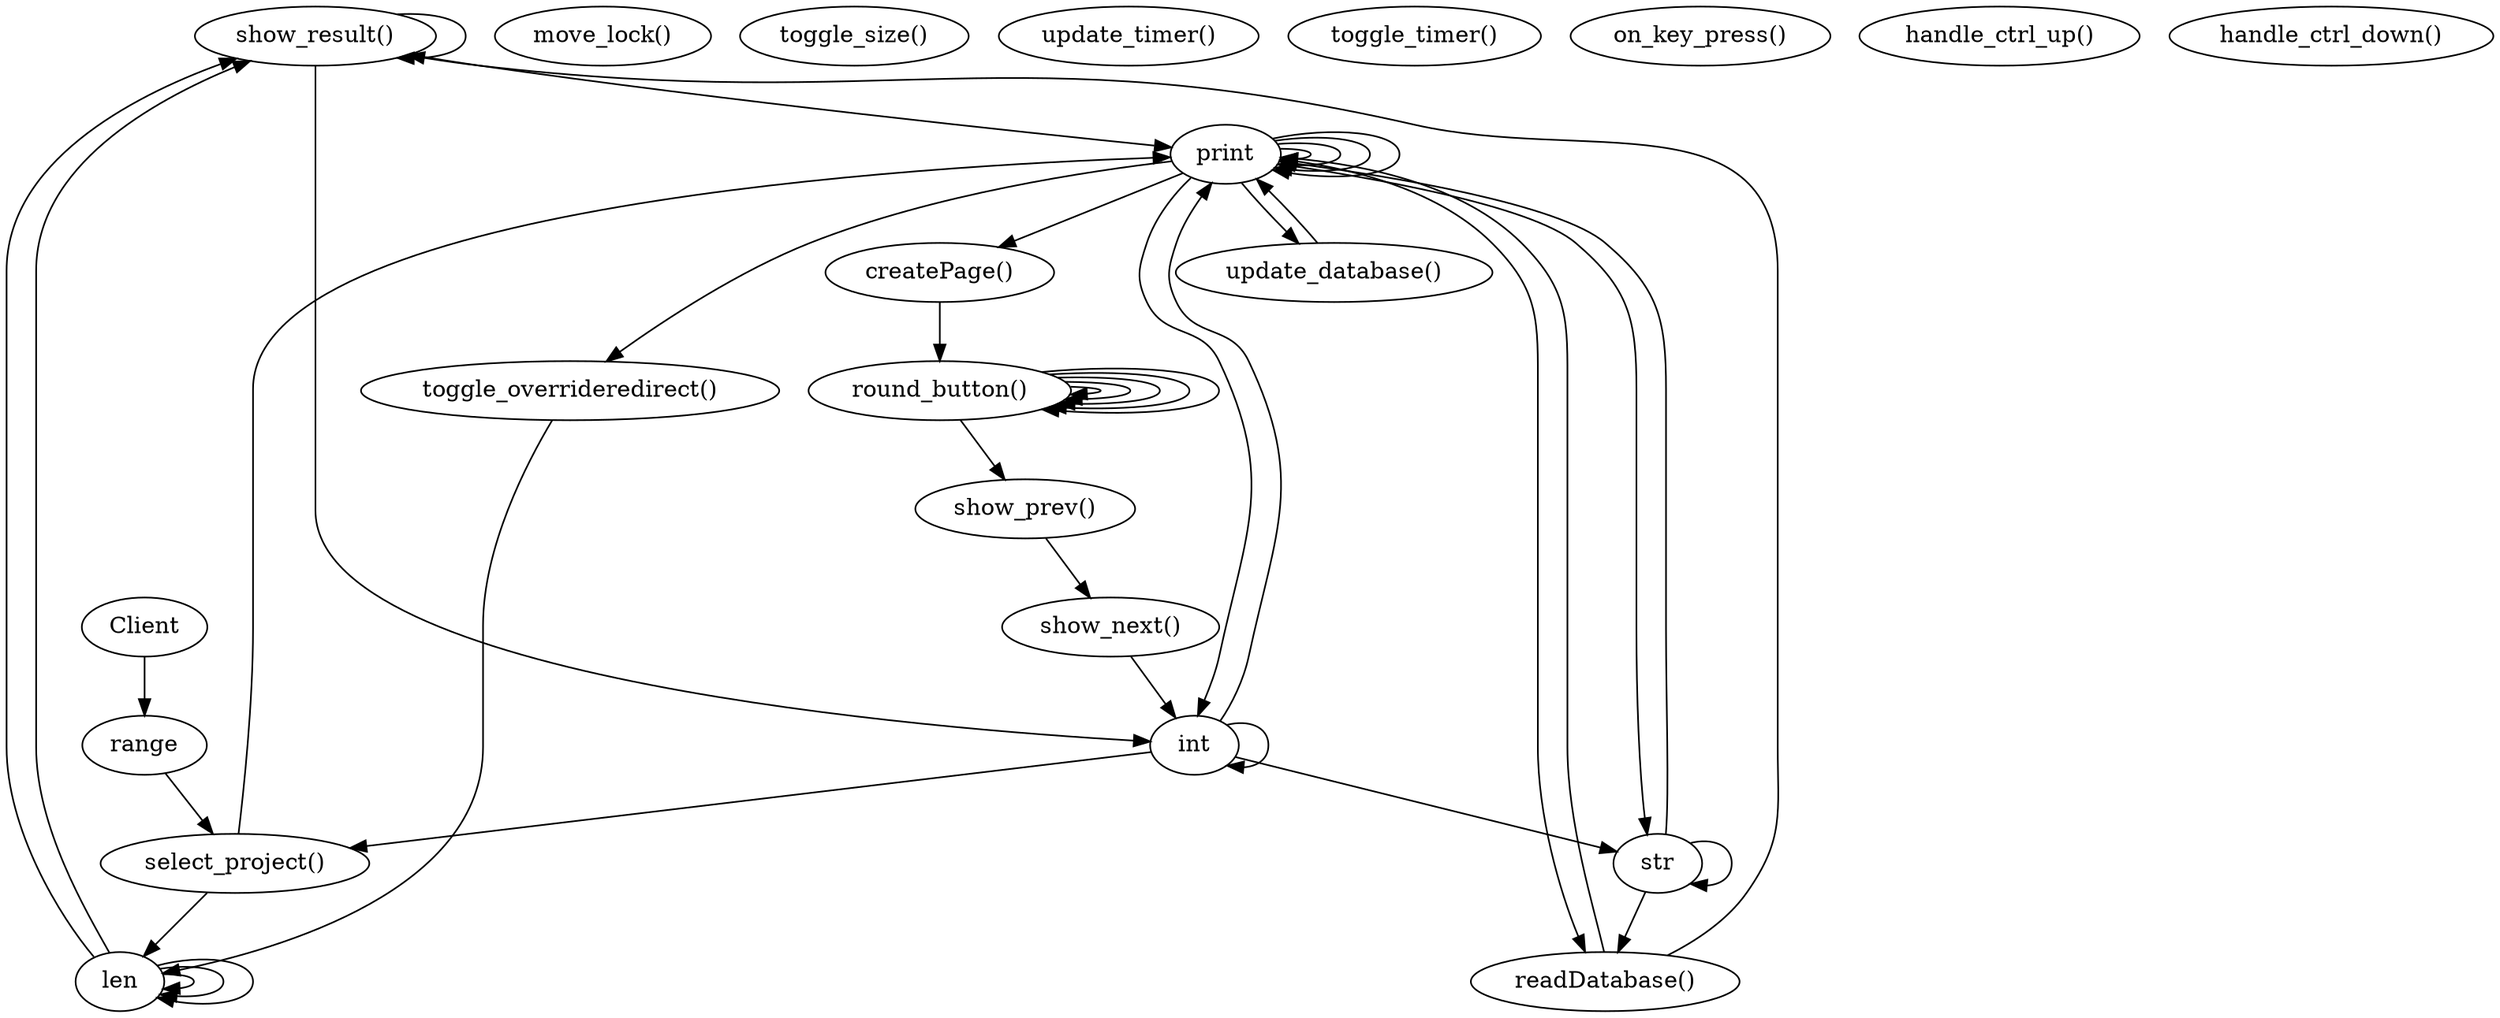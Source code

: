 // Python Code Flow Diagram
digraph {
	show_result [label="show_result()"]
	readDatabase [label="readDatabase()"]
	createPage [label="createPage()"]
	update_database [label="update_database()"]
	move_lock [label="move_lock()"]
	show_next [label="show_next()"]
	show_prev [label="show_prev()"]
	toggle_overrideredirect [label="toggle_overrideredirect()"]
	toggle_size [label="toggle_size()"]
	update_timer [label="update_timer()"]
	toggle_timer [label="toggle_timer()"]
	select_project [label="select_project()"]
	round_button [label="round_button()"]
	on_key_press [label="on_key_press()"]
	handle_ctrl_up [label="handle_ctrl_up()"]
	handle_ctrl_down [label="handle_ctrl_down()"]
	Client -> range
	range -> select_project
	select_project -> len
	len -> len
	len -> len
	len -> show_result
	show_result -> print
	print -> update_database
	update_database -> print
	print -> str
	str -> readDatabase
	readDatabase -> print
	print -> toggle_overrideredirect
	toggle_overrideredirect -> len
	len -> len
	len -> show_result
	show_result -> show_result
	show_result -> int
	int -> str
	str -> str
	str -> print
	print -> int
	int -> int
	int -> print
	print -> print
	print -> print
	print -> createPage
	createPage -> round_button
	round_button -> round_button
	round_button -> round_button
	round_button -> round_button
	round_button -> round_button
	round_button -> round_button
	round_button -> show_prev
	show_prev -> show_next
	show_next -> int
	int -> select_project
	select_project -> print
	print -> print
	print -> print
	print -> readDatabase
	readDatabase -> show_result
}
